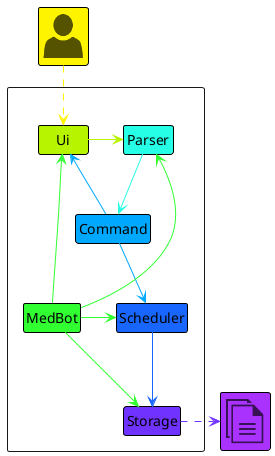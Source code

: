 @startuml ArchitectureDiagram
!include <office/Concepts/documents>
!include <office/Users/user>

' @@author jushg

!define USER_COLOR #FFF400
!define UI_COLOR #B6F400
!define MEDBOT_COLOR #32FF32
!define PARSER_COLOR #26FFE5
!define COMMAND_COLOR #00A9FF
!define SCHEDULER_COLOR #1966FF
!define STORAGE_COLOR #7032FF
!define DOCUMENT_COLOR #A932FF

' hide the circles in the diagram
hide circle
hide empty members
skinparam Shadowing false
skinparam MinClassWidth 50

skinparam Class {
    BorderThickness 1
    BorderColor #000000
}

package " "<<Rectangle>>{
    class MedBot MEDBOT_COLOR
    class Ui UI_COLOR
    class Parser PARSER_COLOR
    class Command COMMAND_COLOR
    class Scheduler SCHEDULER_COLOR
    class Storage  STORAGE_COLOR
}

class "<$user>" as User USER_COLOR
class "<$documents>" as Files  DOCUMENT_COLOR

User .down[USER_COLOR].> Ui
Ui -[UI_COLOR]left-> Parser
Parser -[PARSER_COLOR]-> Command
Command -[COMMAND_COLOR]-> Scheduler
Command -[COMMAND_COLOR]up-> Ui
Scheduler -[SCHEDULER_COLOR]-> Storage
MedBot -[MEDBOT_COLOR]up->Ui
MedBot -[MEDBOT_COLOR]-> Storage
MedBot -[MEDBOT_COLOR]left-> Parser
MedBot -[MEDBOT_COLOR]> Scheduler
Storage .right[STORAGE_COLOR]..>Files


@enduml